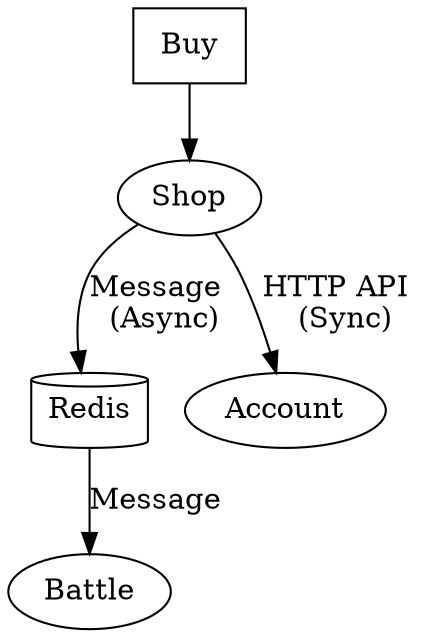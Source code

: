 digraph {
    Buy [
       shape = box
    ]
    Redis [
        shape = cylinder
    ]
    Buy -> Shop
    Shop ->  Account [
        label = "HTTP API \n (Sync)"
    ]
    Shop -> Redis [
        label = "Message \n (Async)"
    ]
    Redis -> Battle [
        label = "Message"
    ]
}
